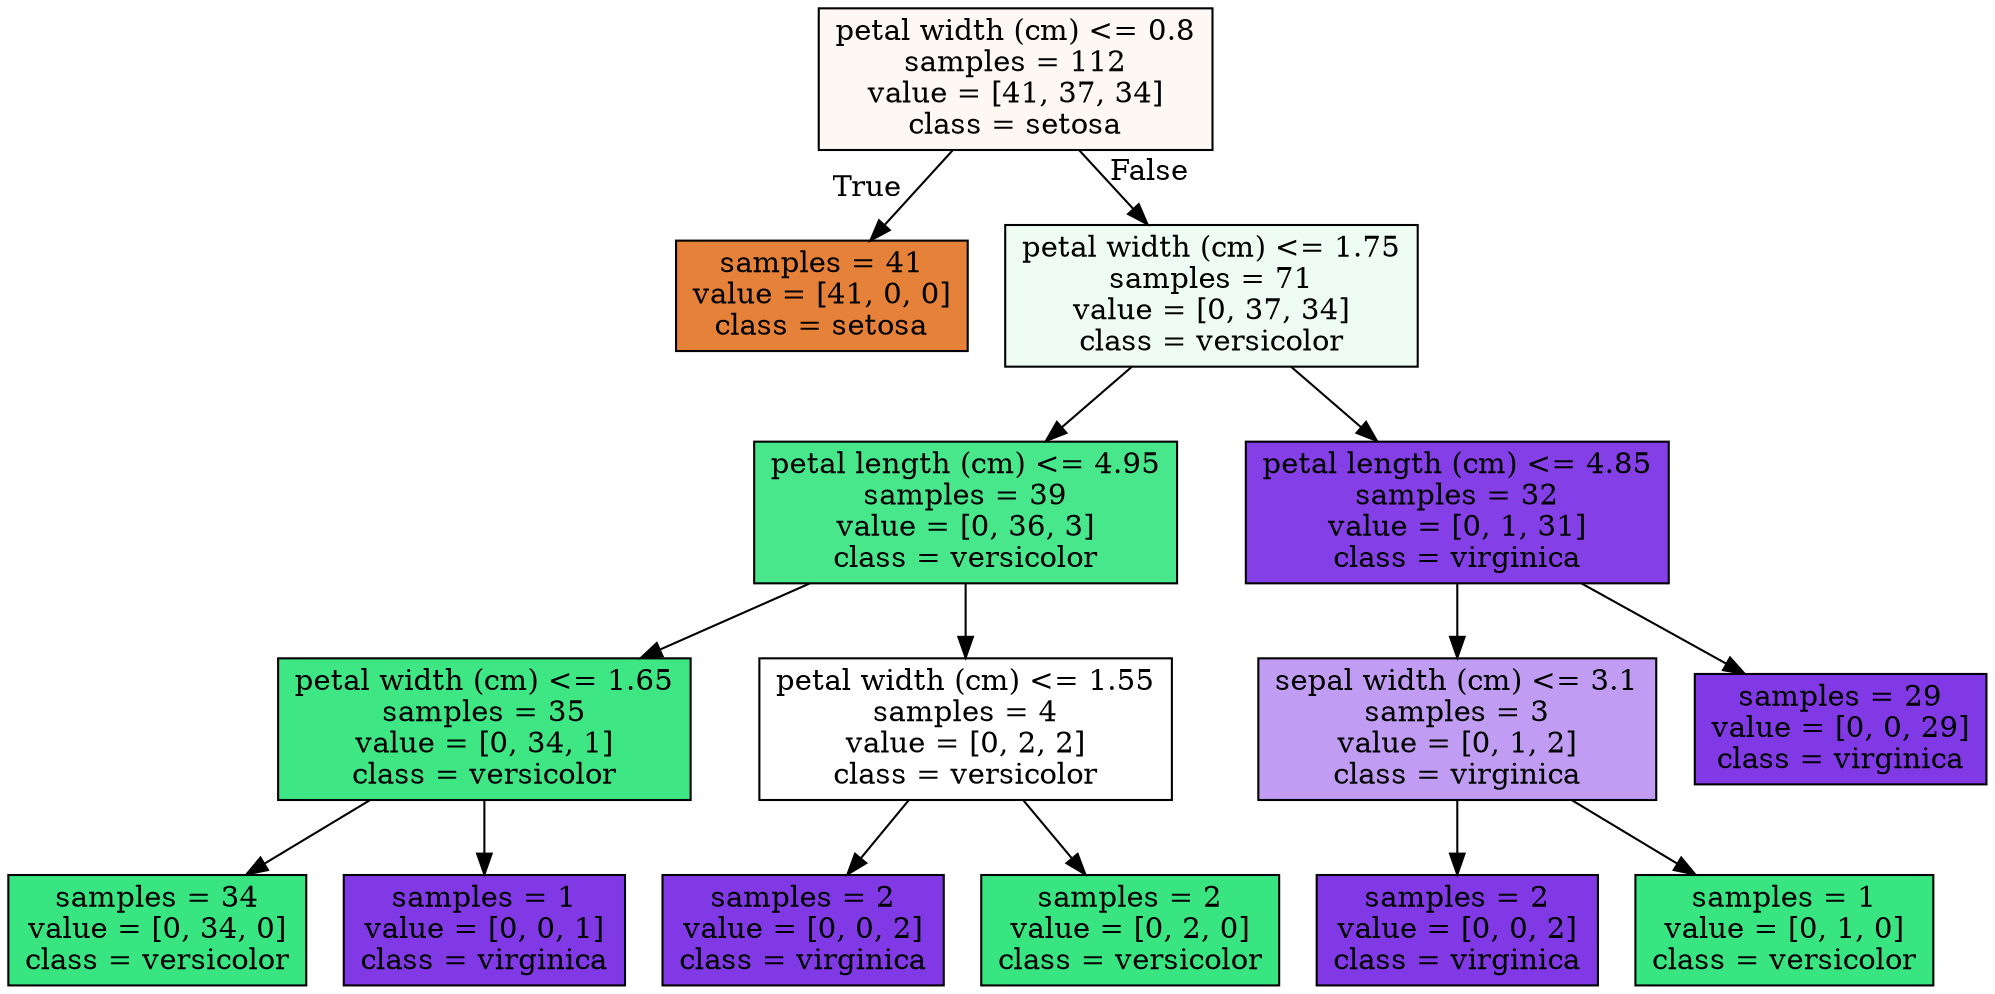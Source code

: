digraph Tree {
node [shape=box, style="filled", color="black"] ;
0 [label="petal width (cm) <= 0.8\nsamples = 112\nvalue = [41, 37, 34]\nclass = setosa", fillcolor="#e581390e"] ;
1 [label="samples = 41\nvalue = [41, 0, 0]\nclass = setosa", fillcolor="#e58139ff"] ;
0 -> 1 [labeldistance=2.5, labelangle=45, headlabel="True"] ;
2 [label="petal width (cm) <= 1.75\nsamples = 71\nvalue = [0, 37, 34]\nclass = versicolor", fillcolor="#39e58115"] ;
0 -> 2 [labeldistance=2.5, labelangle=-45, headlabel="False"] ;
3 [label="petal length (cm) <= 4.95\nsamples = 39\nvalue = [0, 36, 3]\nclass = versicolor", fillcolor="#39e581ea"] ;
2 -> 3 ;
4 [label="petal width (cm) <= 1.65\nsamples = 35\nvalue = [0, 34, 1]\nclass = versicolor", fillcolor="#39e581f8"] ;
3 -> 4 ;
5 [label="samples = 34\nvalue = [0, 34, 0]\nclass = versicolor", fillcolor="#39e581ff"] ;
4 -> 5 ;
6 [label="samples = 1\nvalue = [0, 0, 1]\nclass = virginica", fillcolor="#8139e5ff"] ;
4 -> 6 ;
7 [label="petal width (cm) <= 1.55\nsamples = 4\nvalue = [0, 2, 2]\nclass = versicolor", fillcolor="#39e58100"] ;
3 -> 7 ;
8 [label="samples = 2\nvalue = [0, 0, 2]\nclass = virginica", fillcolor="#8139e5ff"] ;
7 -> 8 ;
9 [label="samples = 2\nvalue = [0, 2, 0]\nclass = versicolor", fillcolor="#39e581ff"] ;
7 -> 9 ;
10 [label="petal length (cm) <= 4.85\nsamples = 32\nvalue = [0, 1, 31]\nclass = virginica", fillcolor="#8139e5f7"] ;
2 -> 10 ;
11 [label="sepal width (cm) <= 3.1\nsamples = 3\nvalue = [0, 1, 2]\nclass = virginica", fillcolor="#8139e57f"] ;
10 -> 11 ;
12 [label="samples = 2\nvalue = [0, 0, 2]\nclass = virginica", fillcolor="#8139e5ff"] ;
11 -> 12 ;
13 [label="samples = 1\nvalue = [0, 1, 0]\nclass = versicolor", fillcolor="#39e581ff"] ;
11 -> 13 ;
14 [label="samples = 29\nvalue = [0, 0, 29]\nclass = virginica", fillcolor="#8139e5ff"] ;
10 -> 14 ;
}